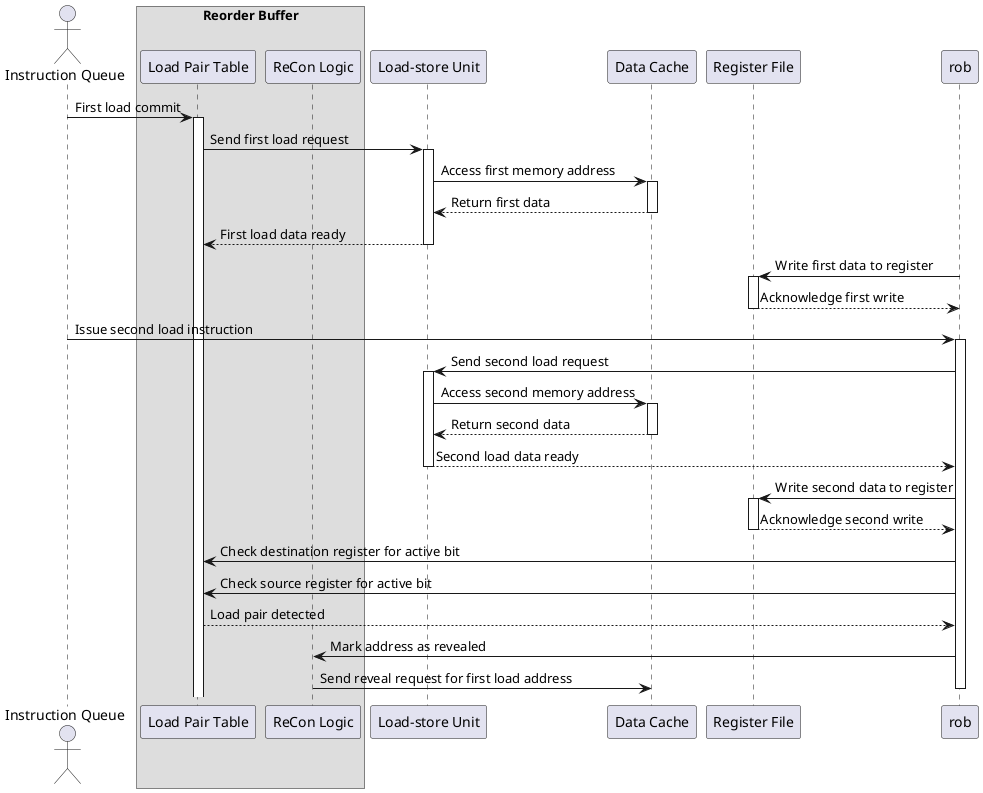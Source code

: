 @startuml BOOM Load Instruction Flow with ReCon
actor "Instruction Queue" as IQueue
box "Reorder Buffer"
participant "Load Pair Table" as lpt
participant "ReCon Logic" as recon
end box
participant "Load-store Unit" as lsu
participant "Data Cache" as dcache
participant "Register File" as regfile

' First Load Instruction
IQueue -> lpt: First load commit
activate lpt
lpt -> lsu: Send first load request
activate lsu
lsu -> dcache: Access first memory address
activate dcache
dcache --> lsu: Return first data
deactivate dcache
lsu --> lpt: First load data ready
deactivate lsu
rob -> regfile: Write first data to register
activate regfile
regfile --> rob: Acknowledge first write
deactivate regfile

' Second Load Instruction
IQueue -> rob: Issue second load instruction
activate rob
rob -> lsu: Send second load request
activate lsu
lsu -> dcache: Access second memory address
activate dcache
dcache --> lsu: Return second data
deactivate dcache
lsu --> rob: Second load data ready
deactivate lsu
rob -> regfile: Write second data to register
activate regfile
regfile --> rob: Acknowledge second write
deactivate regfile

' ReCon Load Pair Detection and Address Reveal
rob -> lpt: Check destination register for active bit
rob -> lpt: Check source register for active bit
lpt --> rob: Load pair detected
rob -> recon: Mark address as revealed
recon -> dcache: Send reveal request for first load address
deactivate rob
@enduml
